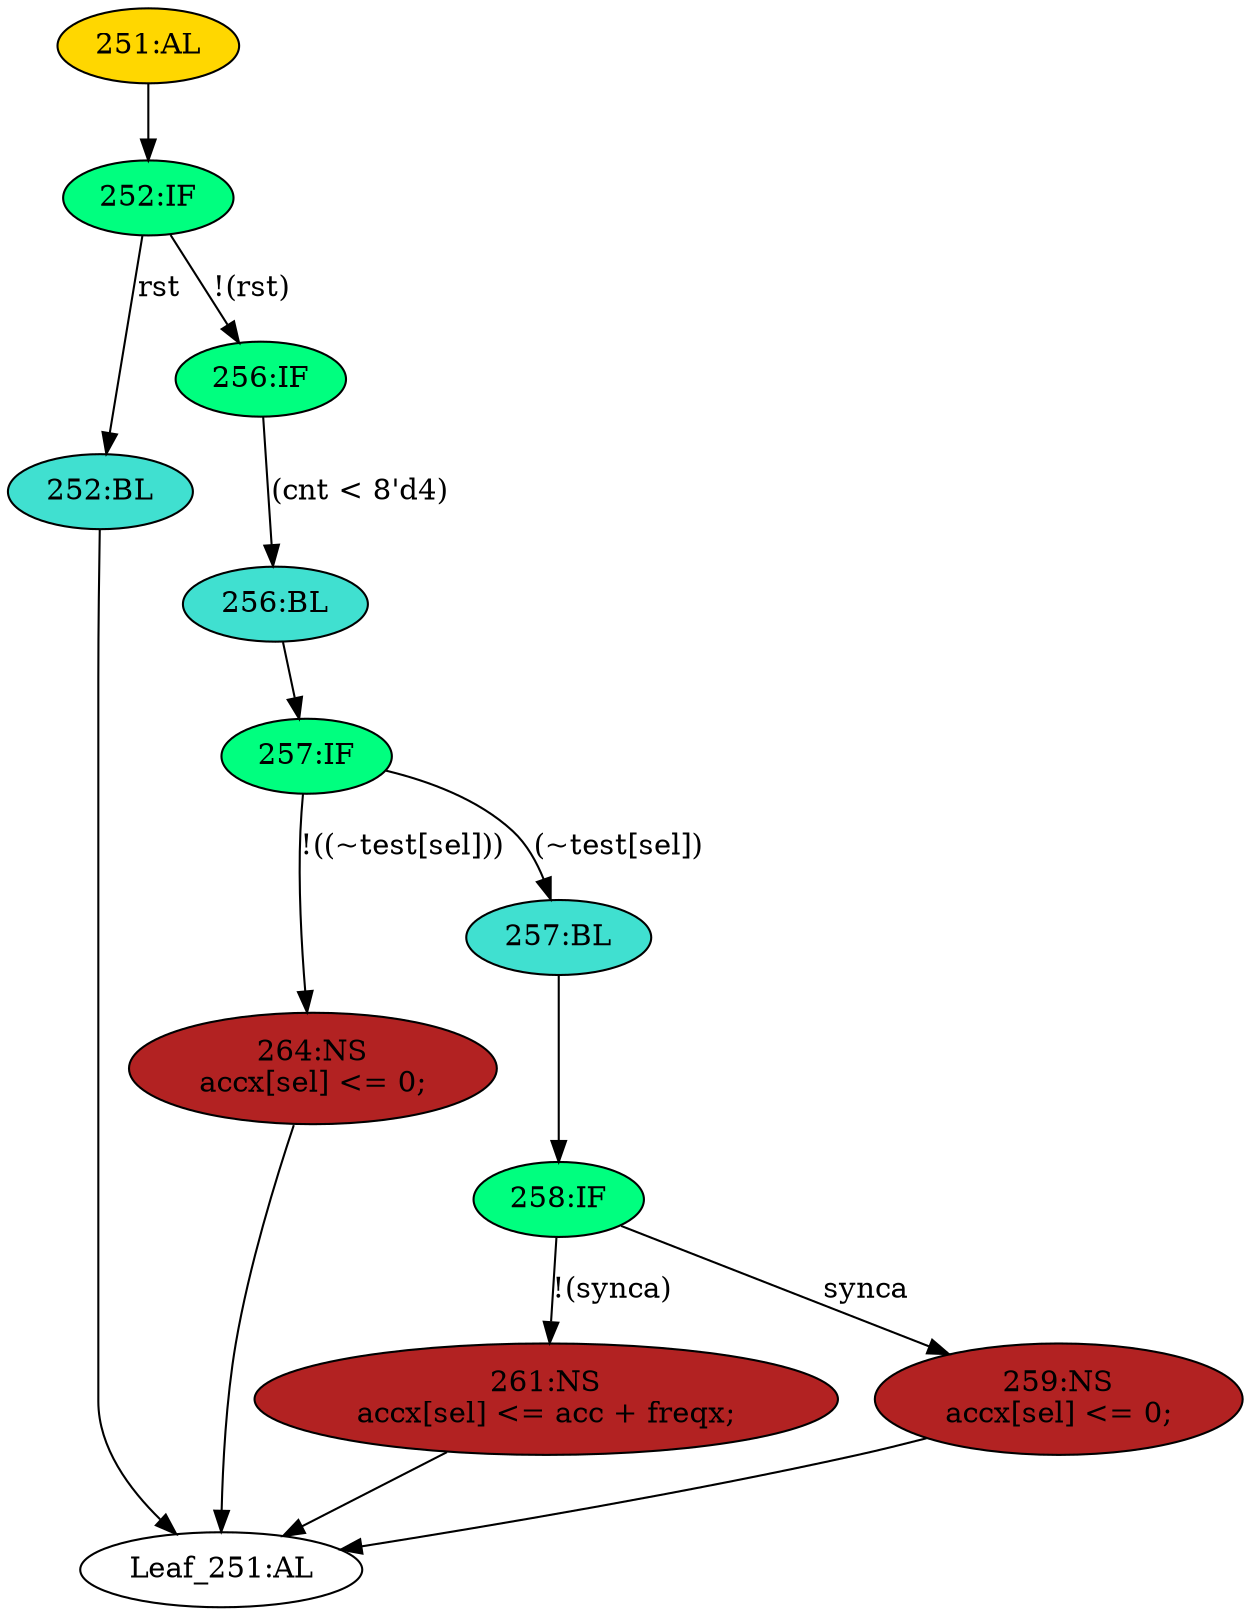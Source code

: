 strict digraph "" {
	node [label="\N"];
	"264:NS"	 [ast="<pyverilog.vparser.ast.NonblockingSubstitution object at 0x7f5d489c5550>",
		fillcolor=firebrick,
		label="264:NS
accx[sel] <= 0;",
		statements="[<pyverilog.vparser.ast.NonblockingSubstitution object at 0x7f5d489c5550>]",
		style=filled,
		typ=NonblockingSubstitution];
	"Leaf_251:AL"	 [def_var="['accx']",
		label="Leaf_251:AL"];
	"264:NS" -> "Leaf_251:AL"	 [cond="[]",
		lineno=None];
	"252:BL"	 [ast="<pyverilog.vparser.ast.Block object at 0x7f5d489c5450>",
		fillcolor=turquoise,
		label="252:BL",
		statements="[]",
		style=filled,
		typ=Block];
	"252:BL" -> "Leaf_251:AL"	 [cond="[]",
		lineno=None];
	"257:IF"	 [ast="<pyverilog.vparser.ast.IfStatement object at 0x7f5d48956550>",
		fillcolor=springgreen,
		label="257:IF",
		statements="[]",
		style=filled,
		typ=IfStatement];
	"257:IF" -> "264:NS"	 [cond="['test', 'sel']",
		label="!((~test[sel]))",
		lineno=257];
	"257:BL"	 [ast="<pyverilog.vparser.ast.Block object at 0x7f5d489564d0>",
		fillcolor=turquoise,
		label="257:BL",
		statements="[]",
		style=filled,
		typ=Block];
	"257:IF" -> "257:BL"	 [cond="['test', 'sel']",
		label="(~test[sel])",
		lineno=257];
	"261:NS"	 [ast="<pyverilog.vparser.ast.NonblockingSubstitution object at 0x7f5d48956050>",
		fillcolor=firebrick,
		label="261:NS
accx[sel] <= acc + freqx;",
		statements="[<pyverilog.vparser.ast.NonblockingSubstitution object at 0x7f5d48956050>]",
		style=filled,
		typ=NonblockingSubstitution];
	"261:NS" -> "Leaf_251:AL"	 [cond="[]",
		lineno=None];
	"258:IF"	 [ast="<pyverilog.vparser.ast.IfStatement object at 0x7f5d489c5f90>",
		fillcolor=springgreen,
		label="258:IF",
		statements="[]",
		style=filled,
		typ=IfStatement];
	"257:BL" -> "258:IF"	 [cond="[]",
		lineno=None];
	"256:BL"	 [ast="<pyverilog.vparser.ast.Block object at 0x7f5d48956510>",
		fillcolor=turquoise,
		label="256:BL",
		statements="[]",
		style=filled,
		typ=Block];
	"256:BL" -> "257:IF"	 [cond="[]",
		lineno=None];
	"256:IF"	 [ast="<pyverilog.vparser.ast.IfStatement object at 0x7f5d48956690>",
		fillcolor=springgreen,
		label="256:IF",
		statements="[]",
		style=filled,
		typ=IfStatement];
	"256:IF" -> "256:BL"	 [cond="['cnt']",
		label="(cnt < 8'd4)",
		lineno=256];
	"258:IF" -> "261:NS"	 [cond="['synca']",
		label="!(synca)",
		lineno=258];
	"259:NS"	 [ast="<pyverilog.vparser.ast.NonblockingSubstitution object at 0x7f5d489562d0>",
		fillcolor=firebrick,
		label="259:NS
accx[sel] <= 0;",
		statements="[<pyverilog.vparser.ast.NonblockingSubstitution object at 0x7f5d489562d0>]",
		style=filled,
		typ=NonblockingSubstitution];
	"258:IF" -> "259:NS"	 [cond="['synca']",
		label=synca,
		lineno=258];
	"252:IF"	 [ast="<pyverilog.vparser.ast.IfStatement object at 0x7f5d48956890>",
		fillcolor=springgreen,
		label="252:IF",
		statements="[]",
		style=filled,
		typ=IfStatement];
	"252:IF" -> "252:BL"	 [cond="['rst']",
		label=rst,
		lineno=252];
	"252:IF" -> "256:IF"	 [cond="['rst']",
		label="!(rst)",
		lineno=252];
	"251:AL"	 [ast="<pyverilog.vparser.ast.Always object at 0x7f5d48956790>",
		clk_sens=True,
		fillcolor=gold,
		label="251:AL",
		sens="['clk']",
		statements="[]",
		style=filled,
		typ=Always,
		use_var="['acc', 'cnt', 'freqx', 'test', 'rst', 'sel', 'synca']"];
	"251:AL" -> "252:IF"	 [cond="[]",
		lineno=None];
	"259:NS" -> "Leaf_251:AL"	 [cond="[]",
		lineno=None];
}
